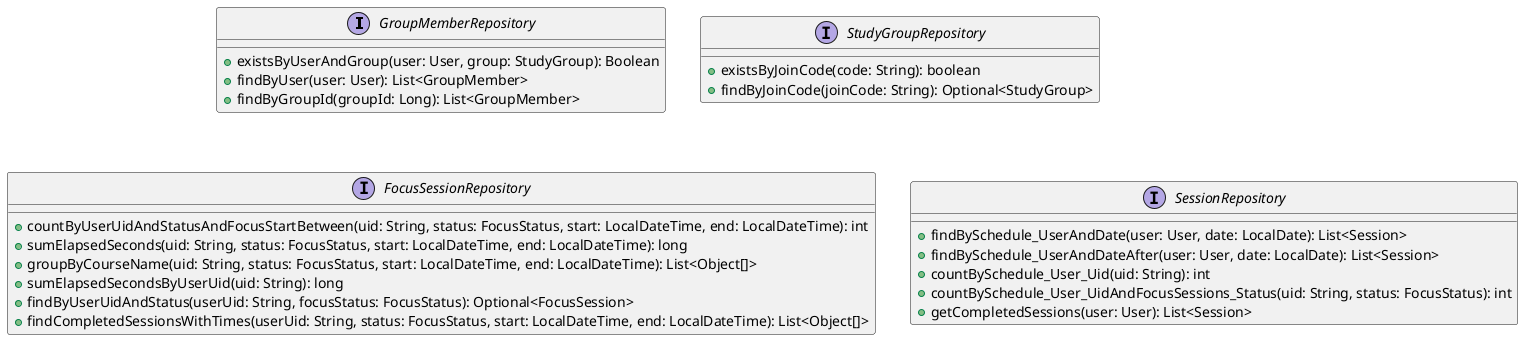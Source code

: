 @startuml

interface GroupMemberRepository {
    +existsByUserAndGroup(user: User, group: StudyGroup): Boolean
    +findByUser(user: User): List<GroupMember>
    +findByGroupId(groupId: Long): List<GroupMember>
}

interface StudyGroupRepository {
    +existsByJoinCode(code: String): boolean
    +findByJoinCode(joinCode: String): Optional<StudyGroup>
}

interface FocusSessionRepository {
    +countByUserUidAndStatusAndFocusStartBetween(uid: String, status: FocusStatus, start: LocalDateTime, end: LocalDateTime): int
    +sumElapsedSeconds(uid: String, status: FocusStatus, start: LocalDateTime, end: LocalDateTime): long
    +groupByCourseName(uid: String, status: FocusStatus, start: LocalDateTime, end: LocalDateTime): List<Object[]>
    +sumElapsedSecondsByUserUid(uid: String): long
    +findByUserUidAndStatus(userUid: String, focusStatus: FocusStatus): Optional<FocusSession>
    +findCompletedSessionsWithTimes(userUid: String, status: FocusStatus, start: LocalDateTime, end: LocalDateTime): List<Object[]>
}

interface SessionRepository {
    +findBySchedule_UserAndDate(user: User, date: LocalDate): List<Session>
    +findBySchedule_UserAndDateAfter(user: User, date: LocalDate): List<Session>
    +countBySchedule_User_Uid(uid: String): int
    +countBySchedule_User_UidAndFocusSessions_Status(uid: String, status: FocusStatus): int
    +getCompletedSessions(user: User): List<Session>
}

@enduml

